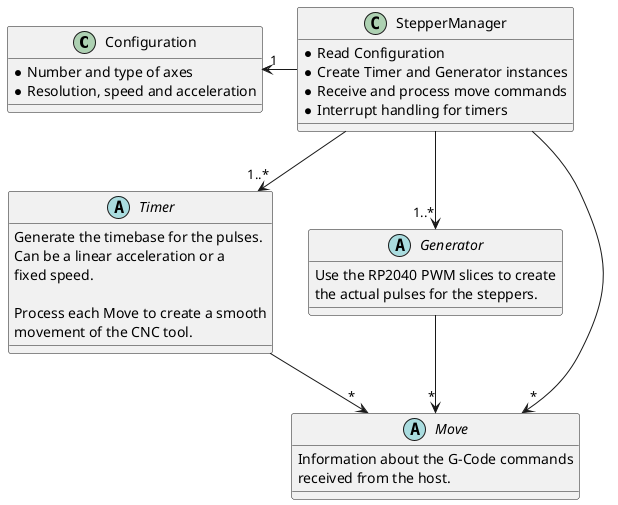 @startuml

class Configuration {
  * Number and type of axes
  * Resolution, speed and acceleration
}

class StepperManager {
  * Read Configuration
  * Create Timer and Generator instances
  * Receive and process move commands
  * Interrupt handling for timers
}

abstract Timer {
  Generate the timebase for the pulses.
  Can be a linear acceleration or a
  fixed speed.

  Process each Move to create a smooth
  movement of the CNC tool.
}

abstract Generator {
  Use the RP2040 PWM slices to create
  the actual pulses for the steppers.
}

abstract Move {
  Information about the G-Code commands
  received from the host.
}

Configuration "1" <- StepperManager
StepperManager --> "1..*" Timer
StepperManager ---> "*" Move
StepperManager --> "1..*" Generator
Timer --> "*" Move
Generator --> "*" Move

@enduml